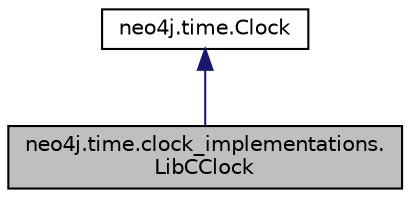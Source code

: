 digraph "neo4j.time.clock_implementations.LibCClock"
{
 // LATEX_PDF_SIZE
  edge [fontname="Helvetica",fontsize="10",labelfontname="Helvetica",labelfontsize="10"];
  node [fontname="Helvetica",fontsize="10",shape=record];
  Node1 [label="neo4j.time.clock_implementations.\lLibCClock",height=0.2,width=0.4,color="black", fillcolor="grey75", style="filled", fontcolor="black",tooltip=" "];
  Node2 -> Node1 [dir="back",color="midnightblue",fontsize="10",style="solid",fontname="Helvetica"];
  Node2 [label="neo4j.time.Clock",height=0.2,width=0.4,color="black", fillcolor="white", style="filled",URL="$classneo4j_1_1time_1_1_clock.html",tooltip=" "];
}

